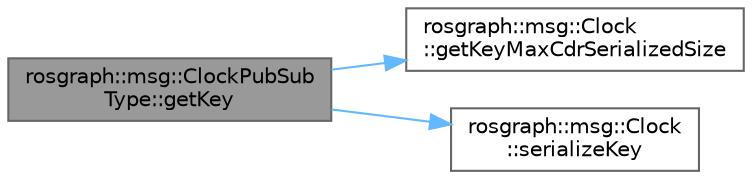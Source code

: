 digraph "rosgraph::msg::ClockPubSubType::getKey"
{
 // INTERACTIVE_SVG=YES
 // LATEX_PDF_SIZE
  bgcolor="transparent";
  edge [fontname=Helvetica,fontsize=10,labelfontname=Helvetica,labelfontsize=10];
  node [fontname=Helvetica,fontsize=10,shape=box,height=0.2,width=0.4];
  rankdir="LR";
  Node1 [id="Node000001",label="rosgraph::msg::ClockPubSub\lType::getKey",height=0.2,width=0.4,color="gray40", fillcolor="grey60", style="filled", fontcolor="black",tooltip=" "];
  Node1 -> Node2 [id="edge1_Node000001_Node000002",color="steelblue1",style="solid",tooltip=" "];
  Node2 [id="Node000002",label="rosgraph::msg::Clock\l::getKeyMaxCdrSerializedSize",height=0.2,width=0.4,color="grey40", fillcolor="white", style="filled",URL="$d7/dea/classrosgraph_1_1msg_1_1Clock.html#a16ac2e141e45989a372d83a7e66e03e3",tooltip="This function returns the maximum serialized size of the Key of an object depending on the buffer ali..."];
  Node1 -> Node3 [id="edge2_Node000001_Node000003",color="steelblue1",style="solid",tooltip=" "];
  Node3 [id="Node000003",label="rosgraph::msg::Clock\l::serializeKey",height=0.2,width=0.4,color="grey40", fillcolor="white", style="filled",URL="$d7/dea/classrosgraph_1_1msg_1_1Clock.html#a1322d82c2c2da277aa2ad4cadef42daf",tooltip="This function serializes the key members of an object using CDR serialization."];
}
